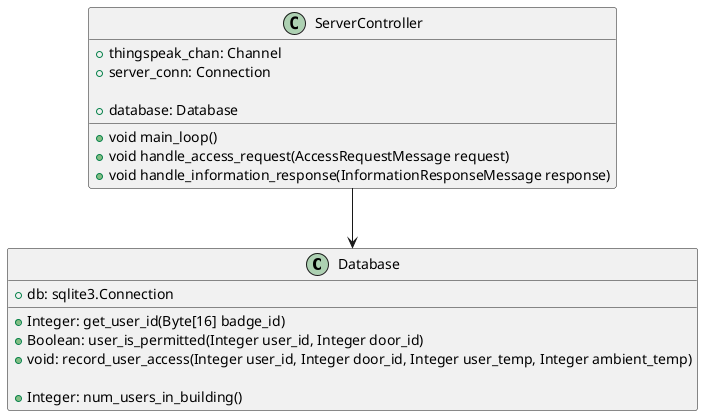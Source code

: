 @startuml

class Database {
    +db: sqlite3.Connection
    
    +Integer: get_user_id(Byte[16] badge_id)
    +Boolean: user_is_permitted(Integer user_id, Integer door_id)
    +void: record_user_access(Integer user_id, Integer door_id, Integer user_temp, Integer ambient_temp)

    +Integer: num_users_in_building()
}

class ServerController {
    +thingspeak_chan: Channel
    +server_conn: Connection

    +database: Database

    +void main_loop()
    +void handle_access_request(AccessRequestMessage request)
    +void handle_information_response(InformationResponseMessage response)
}

ServerController --> Database

@enduml

